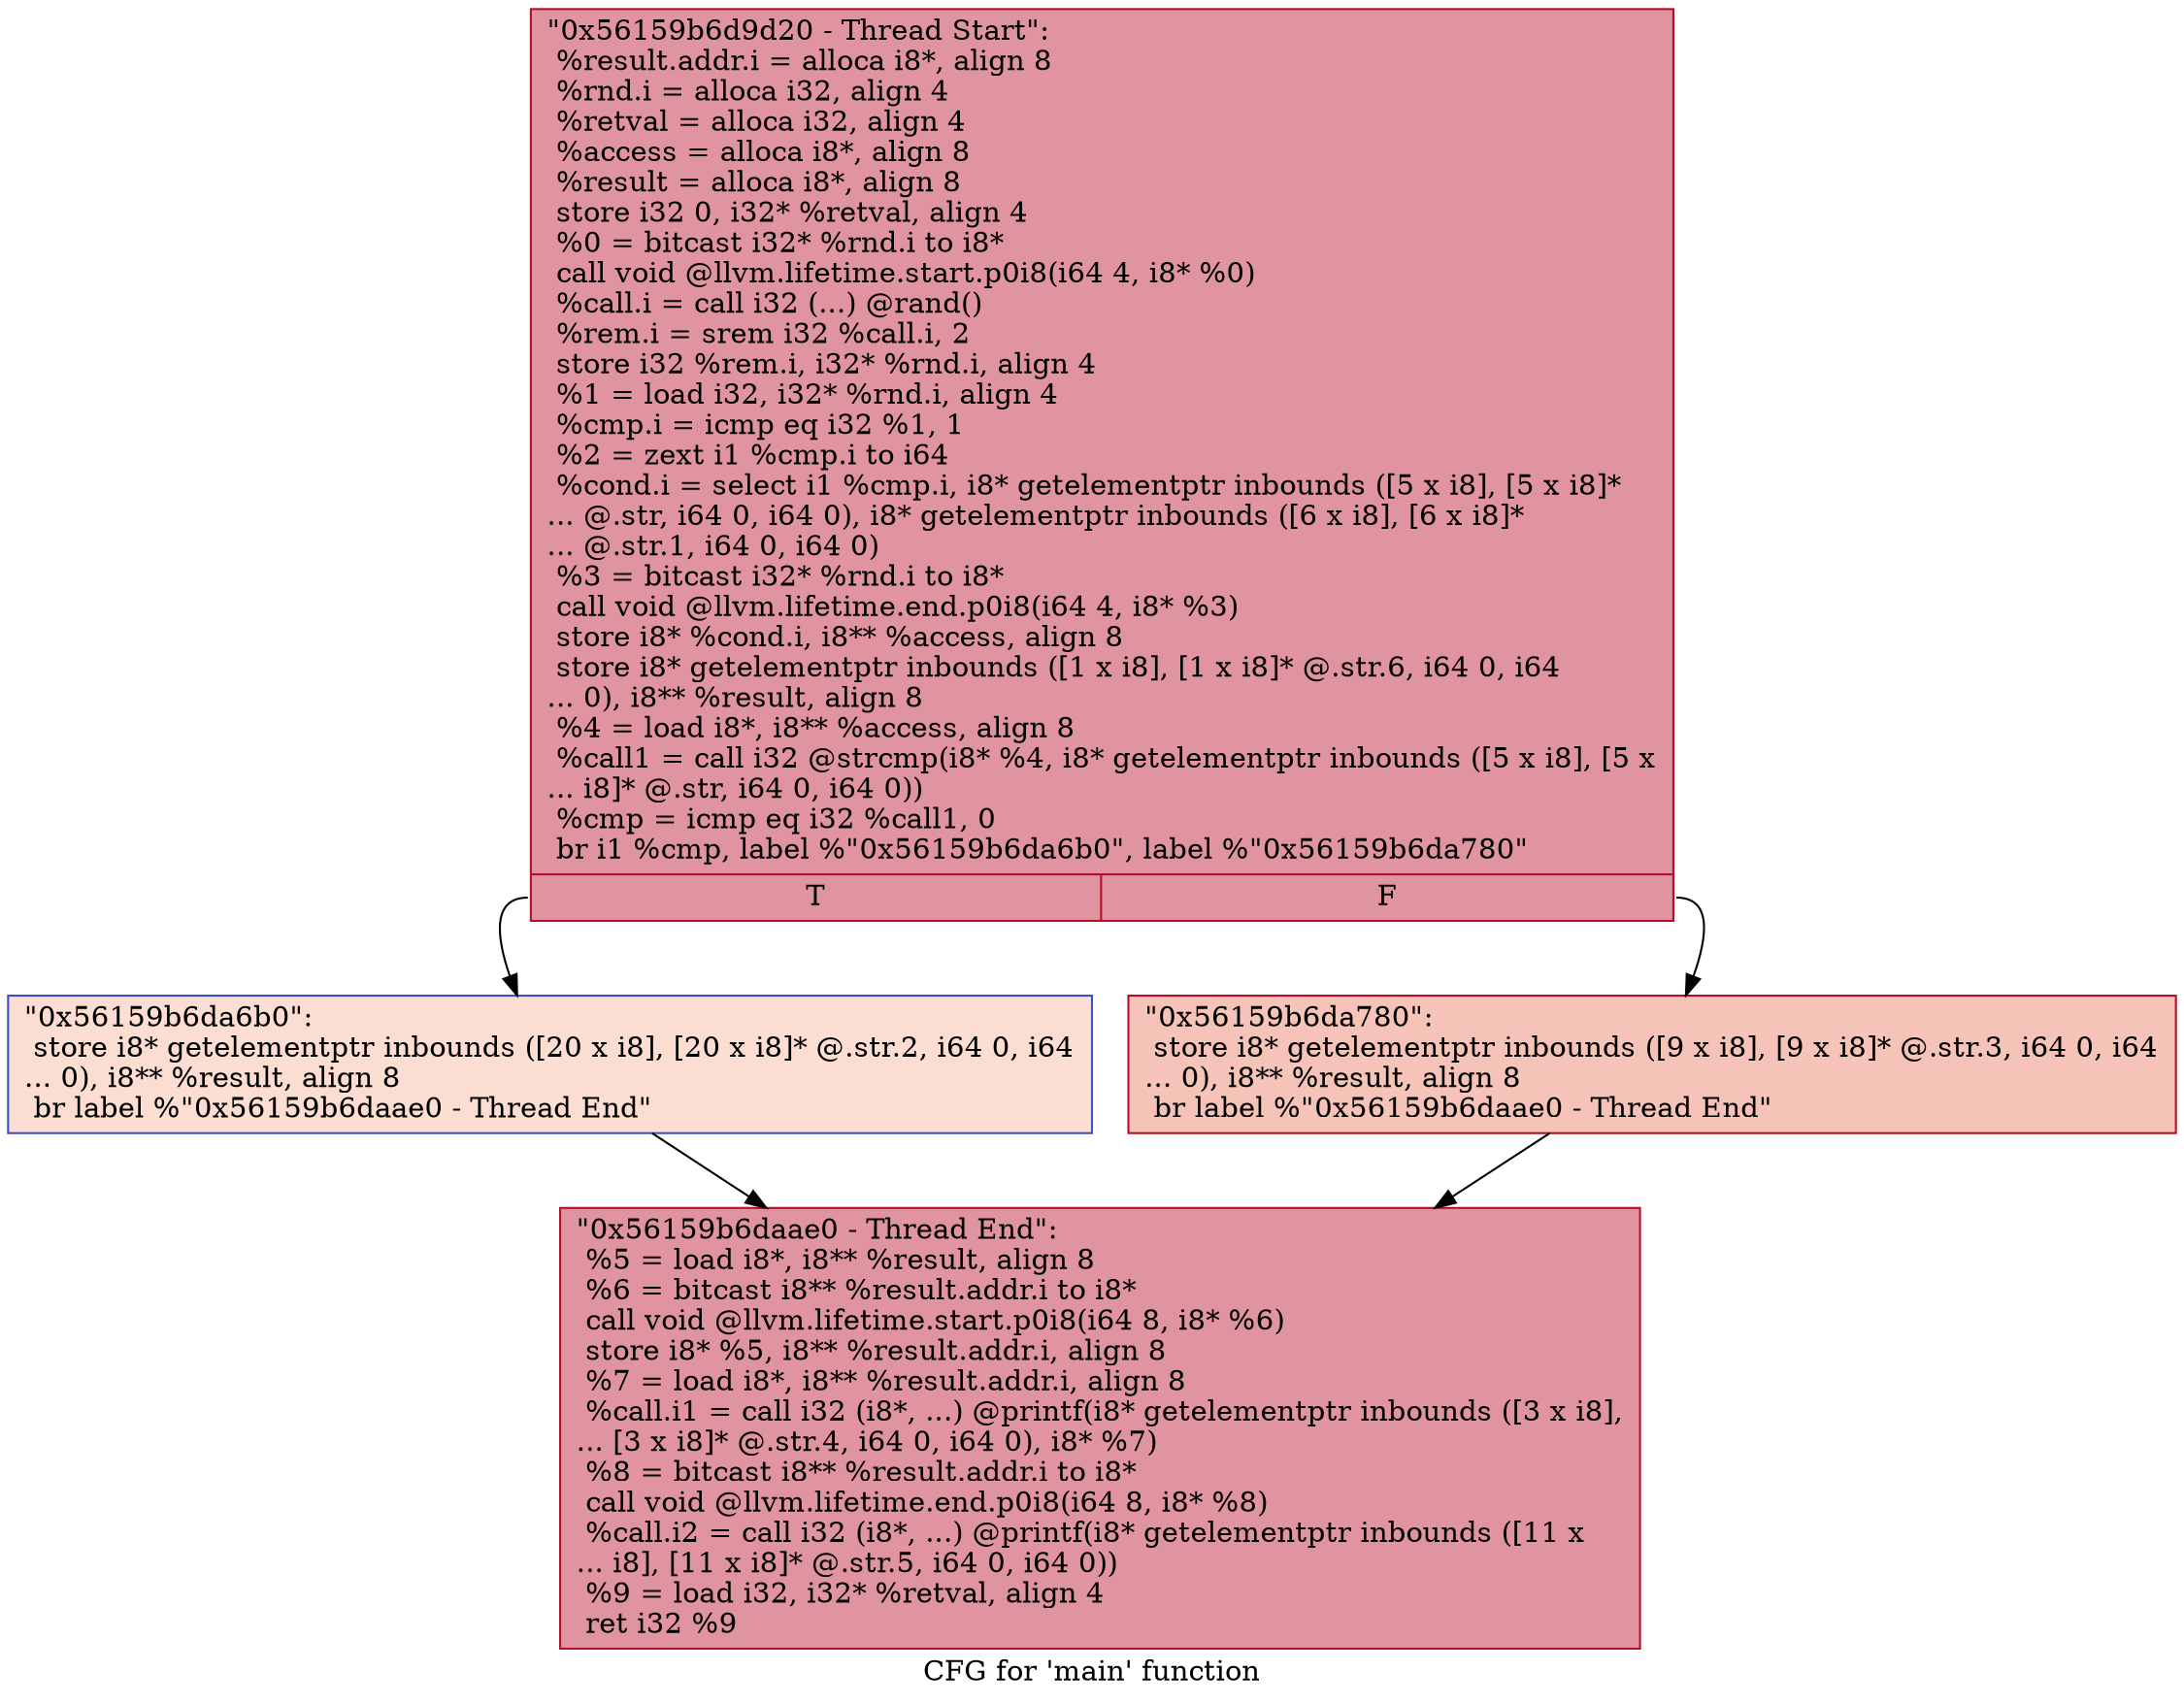 digraph "CFG for 'main' function" {
	label="CFG for 'main' function";

	Node0x56159b6d9d20 [shape=record,color="#b70d28ff", style=filled, fillcolor="#b70d2870",label="{\"0x56159b6d9d20 - Thread Start\":\l  %result.addr.i = alloca i8*, align 8\l  %rnd.i = alloca i32, align 4\l  %retval = alloca i32, align 4\l  %access = alloca i8*, align 8\l  %result = alloca i8*, align 8\l  store i32 0, i32* %retval, align 4\l  %0 = bitcast i32* %rnd.i to i8*\l  call void @llvm.lifetime.start.p0i8(i64 4, i8* %0)\l  %call.i = call i32 (...) @rand()\l  %rem.i = srem i32 %call.i, 2\l  store i32 %rem.i, i32* %rnd.i, align 4\l  %1 = load i32, i32* %rnd.i, align 4\l  %cmp.i = icmp eq i32 %1, 1\l  %2 = zext i1 %cmp.i to i64\l  %cond.i = select i1 %cmp.i, i8* getelementptr inbounds ([5 x i8], [5 x i8]*\l... @.str, i64 0, i64 0), i8* getelementptr inbounds ([6 x i8], [6 x i8]*\l... @.str.1, i64 0, i64 0)\l  %3 = bitcast i32* %rnd.i to i8*\l  call void @llvm.lifetime.end.p0i8(i64 4, i8* %3)\l  store i8* %cond.i, i8** %access, align 8\l  store i8* getelementptr inbounds ([1 x i8], [1 x i8]* @.str.6, i64 0, i64\l... 0), i8** %result, align 8\l  %4 = load i8*, i8** %access, align 8\l  %call1 = call i32 @strcmp(i8* %4, i8* getelementptr inbounds ([5 x i8], [5 x\l... i8]* @.str, i64 0, i64 0))\l  %cmp = icmp eq i32 %call1, 0\l  br i1 %cmp, label %\"0x56159b6da6b0\", label %\"0x56159b6da780\"\l|{<s0>T|<s1>F}}"];
	Node0x56159b6d9d20:s0 -> Node0x56159b6da6b0;
	Node0x56159b6d9d20:s1 -> Node0x56159b6da780;
	Node0x56159b6da6b0 [shape=record,color="#3d50c3ff", style=filled, fillcolor="#f7b39670",label="{\"0x56159b6da6b0\":                                 \l  store i8* getelementptr inbounds ([20 x i8], [20 x i8]* @.str.2, i64 0, i64\l... 0), i8** %result, align 8\l  br label %\"0x56159b6daae0 - Thread End\"\l}"];
	Node0x56159b6da6b0 -> Node0x56159b6daae0;
	Node0x56159b6da780 [shape=record,color="#b70d28ff", style=filled, fillcolor="#e8765c70",label="{\"0x56159b6da780\":                                 \l  store i8* getelementptr inbounds ([9 x i8], [9 x i8]* @.str.3, i64 0, i64\l... 0), i8** %result, align 8\l  br label %\"0x56159b6daae0 - Thread End\"\l}"];
	Node0x56159b6da780 -> Node0x56159b6daae0;
	Node0x56159b6daae0 [shape=record,color="#b70d28ff", style=filled, fillcolor="#b70d2870",label="{\"0x56159b6daae0 - Thread End\":                    \l  %5 = load i8*, i8** %result, align 8\l  %6 = bitcast i8** %result.addr.i to i8*\l  call void @llvm.lifetime.start.p0i8(i64 8, i8* %6)\l  store i8* %5, i8** %result.addr.i, align 8\l  %7 = load i8*, i8** %result.addr.i, align 8\l  %call.i1 = call i32 (i8*, ...) @printf(i8* getelementptr inbounds ([3 x i8],\l... [3 x i8]* @.str.4, i64 0, i64 0), i8* %7)\l  %8 = bitcast i8** %result.addr.i to i8*\l  call void @llvm.lifetime.end.p0i8(i64 8, i8* %8)\l  %call.i2 = call i32 (i8*, ...) @printf(i8* getelementptr inbounds ([11 x\l... i8], [11 x i8]* @.str.5, i64 0, i64 0))\l  %9 = load i32, i32* %retval, align 4\l  ret i32 %9\l}"];
}
